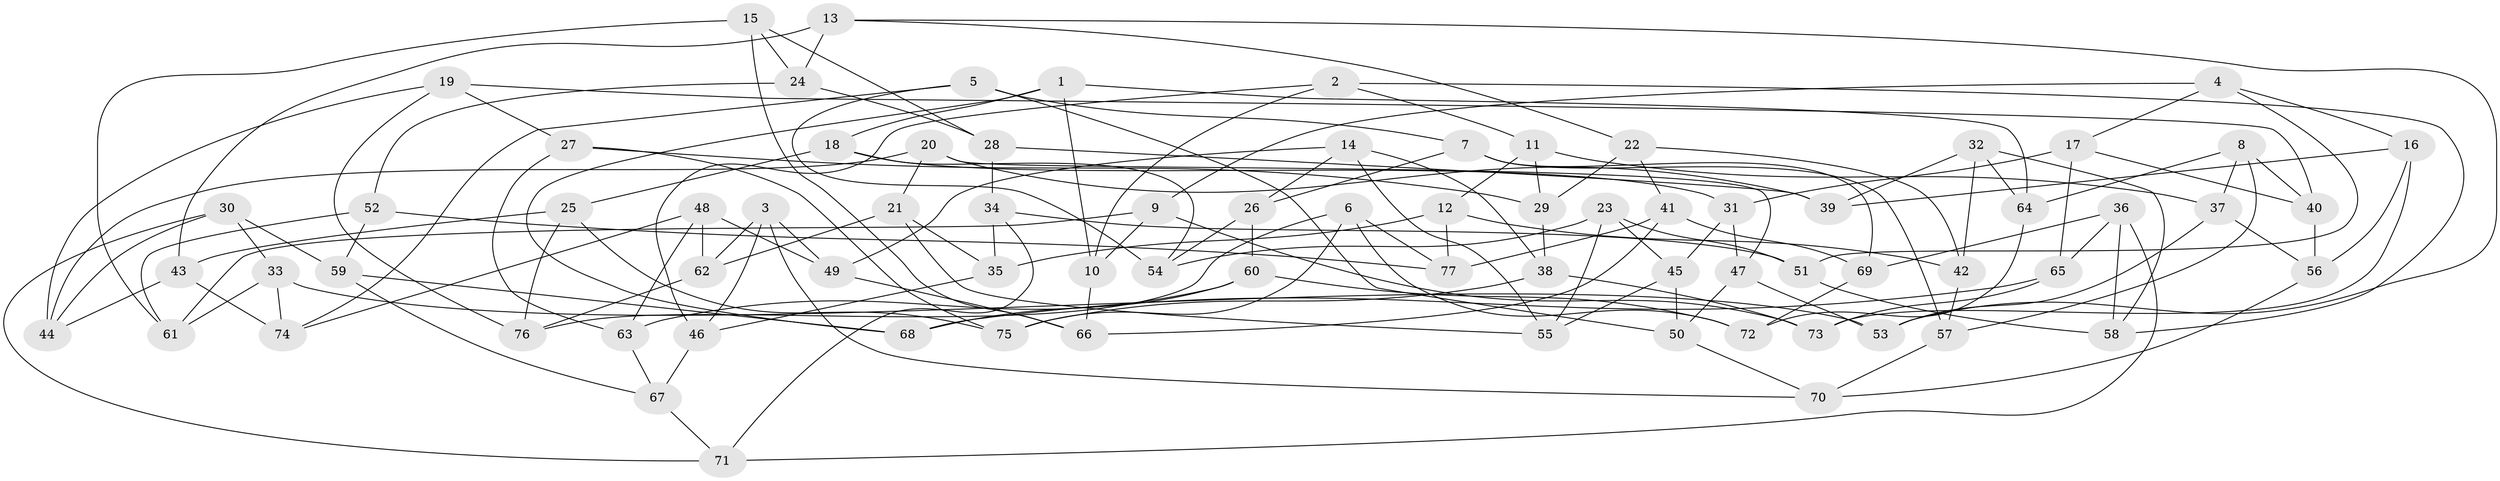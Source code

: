 // coarse degree distribution, {4: 0.10256410256410256, 6: 0.4358974358974359, 5: 0.3333333333333333, 3: 0.05128205128205128, 7: 0.07692307692307693}
// Generated by graph-tools (version 1.1) at 2025/38/03/04/25 23:38:18]
// undirected, 77 vertices, 154 edges
graph export_dot {
  node [color=gray90,style=filled];
  1;
  2;
  3;
  4;
  5;
  6;
  7;
  8;
  9;
  10;
  11;
  12;
  13;
  14;
  15;
  16;
  17;
  18;
  19;
  20;
  21;
  22;
  23;
  24;
  25;
  26;
  27;
  28;
  29;
  30;
  31;
  32;
  33;
  34;
  35;
  36;
  37;
  38;
  39;
  40;
  41;
  42;
  43;
  44;
  45;
  46;
  47;
  48;
  49;
  50;
  51;
  52;
  53;
  54;
  55;
  56;
  57;
  58;
  59;
  60;
  61;
  62;
  63;
  64;
  65;
  66;
  67;
  68;
  69;
  70;
  71;
  72;
  73;
  74;
  75;
  76;
  77;
  1 -- 10;
  1 -- 68;
  1 -- 18;
  1 -- 64;
  2 -- 46;
  2 -- 11;
  2 -- 10;
  2 -- 58;
  3 -- 62;
  3 -- 70;
  3 -- 49;
  3 -- 46;
  4 -- 16;
  4 -- 51;
  4 -- 17;
  4 -- 9;
  5 -- 74;
  5 -- 54;
  5 -- 7;
  5 -- 50;
  6 -- 72;
  6 -- 77;
  6 -- 75;
  6 -- 76;
  7 -- 69;
  7 -- 57;
  7 -- 26;
  8 -- 64;
  8 -- 37;
  8 -- 57;
  8 -- 40;
  9 -- 61;
  9 -- 10;
  9 -- 73;
  10 -- 66;
  11 -- 29;
  11 -- 12;
  11 -- 37;
  12 -- 77;
  12 -- 42;
  12 -- 35;
  13 -- 22;
  13 -- 53;
  13 -- 43;
  13 -- 24;
  14 -- 38;
  14 -- 49;
  14 -- 55;
  14 -- 26;
  15 -- 61;
  15 -- 66;
  15 -- 24;
  15 -- 28;
  16 -- 73;
  16 -- 56;
  16 -- 39;
  17 -- 65;
  17 -- 31;
  17 -- 40;
  18 -- 54;
  18 -- 25;
  18 -- 31;
  19 -- 44;
  19 -- 27;
  19 -- 76;
  19 -- 40;
  20 -- 44;
  20 -- 47;
  20 -- 39;
  20 -- 21;
  21 -- 55;
  21 -- 62;
  21 -- 35;
  22 -- 42;
  22 -- 29;
  22 -- 41;
  23 -- 54;
  23 -- 51;
  23 -- 45;
  23 -- 55;
  24 -- 52;
  24 -- 28;
  25 -- 75;
  25 -- 43;
  25 -- 76;
  26 -- 54;
  26 -- 60;
  27 -- 63;
  27 -- 75;
  27 -- 29;
  28 -- 34;
  28 -- 39;
  29 -- 38;
  30 -- 44;
  30 -- 71;
  30 -- 59;
  30 -- 33;
  31 -- 45;
  31 -- 47;
  32 -- 39;
  32 -- 58;
  32 -- 64;
  32 -- 42;
  33 -- 61;
  33 -- 74;
  33 -- 53;
  34 -- 71;
  34 -- 51;
  34 -- 35;
  35 -- 46;
  36 -- 58;
  36 -- 69;
  36 -- 71;
  36 -- 65;
  37 -- 53;
  37 -- 56;
  38 -- 73;
  38 -- 75;
  40 -- 56;
  41 -- 66;
  41 -- 77;
  41 -- 69;
  42 -- 57;
  43 -- 74;
  43 -- 44;
  45 -- 50;
  45 -- 55;
  46 -- 67;
  47 -- 53;
  47 -- 50;
  48 -- 74;
  48 -- 49;
  48 -- 62;
  48 -- 63;
  49 -- 66;
  50 -- 70;
  51 -- 58;
  52 -- 61;
  52 -- 59;
  52 -- 77;
  56 -- 70;
  57 -- 70;
  59 -- 67;
  59 -- 68;
  60 -- 68;
  60 -- 63;
  60 -- 72;
  62 -- 76;
  63 -- 67;
  64 -- 72;
  65 -- 73;
  65 -- 68;
  67 -- 71;
  69 -- 72;
}
